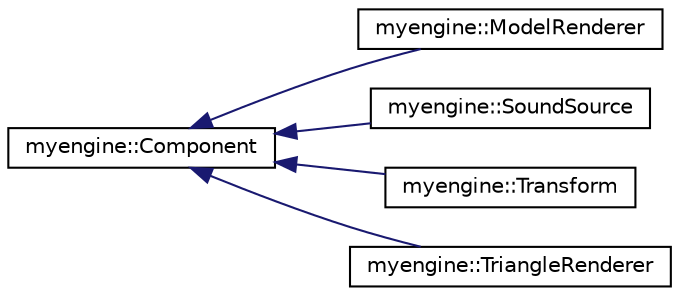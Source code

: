 digraph "Graphical Class Hierarchy"
{
 // LATEX_PDF_SIZE
  edge [fontname="Helvetica",fontsize="10",labelfontname="Helvetica",labelfontsize="10"];
  node [fontname="Helvetica",fontsize="10",shape=record];
  rankdir="LR";
  Node0 [label="myengine::Component",height=0.2,width=0.4,color="black", fillcolor="white", style="filled",URL="$structmyengine_1_1_component.html",tooltip=" "];
  Node0 -> Node1 [dir="back",color="midnightblue",fontsize="10",style="solid",fontname="Helvetica"];
  Node1 [label="myengine::ModelRenderer",height=0.2,width=0.4,color="black", fillcolor="white", style="filled",URL="$structmyengine_1_1_model_renderer.html",tooltip=" "];
  Node0 -> Node2 [dir="back",color="midnightblue",fontsize="10",style="solid",fontname="Helvetica"];
  Node2 [label="myengine::SoundSource",height=0.2,width=0.4,color="black", fillcolor="white", style="filled",URL="$structmyengine_1_1_sound_source.html",tooltip=" "];
  Node0 -> Node3 [dir="back",color="midnightblue",fontsize="10",style="solid",fontname="Helvetica"];
  Node3 [label="myengine::Transform",height=0.2,width=0.4,color="black", fillcolor="white", style="filled",URL="$structmyengine_1_1_transform.html",tooltip=" "];
  Node0 -> Node4 [dir="back",color="midnightblue",fontsize="10",style="solid",fontname="Helvetica"];
  Node4 [label="myengine::TriangleRenderer",height=0.2,width=0.4,color="black", fillcolor="white", style="filled",URL="$structmyengine_1_1_triangle_renderer.html",tooltip=" "];
}
